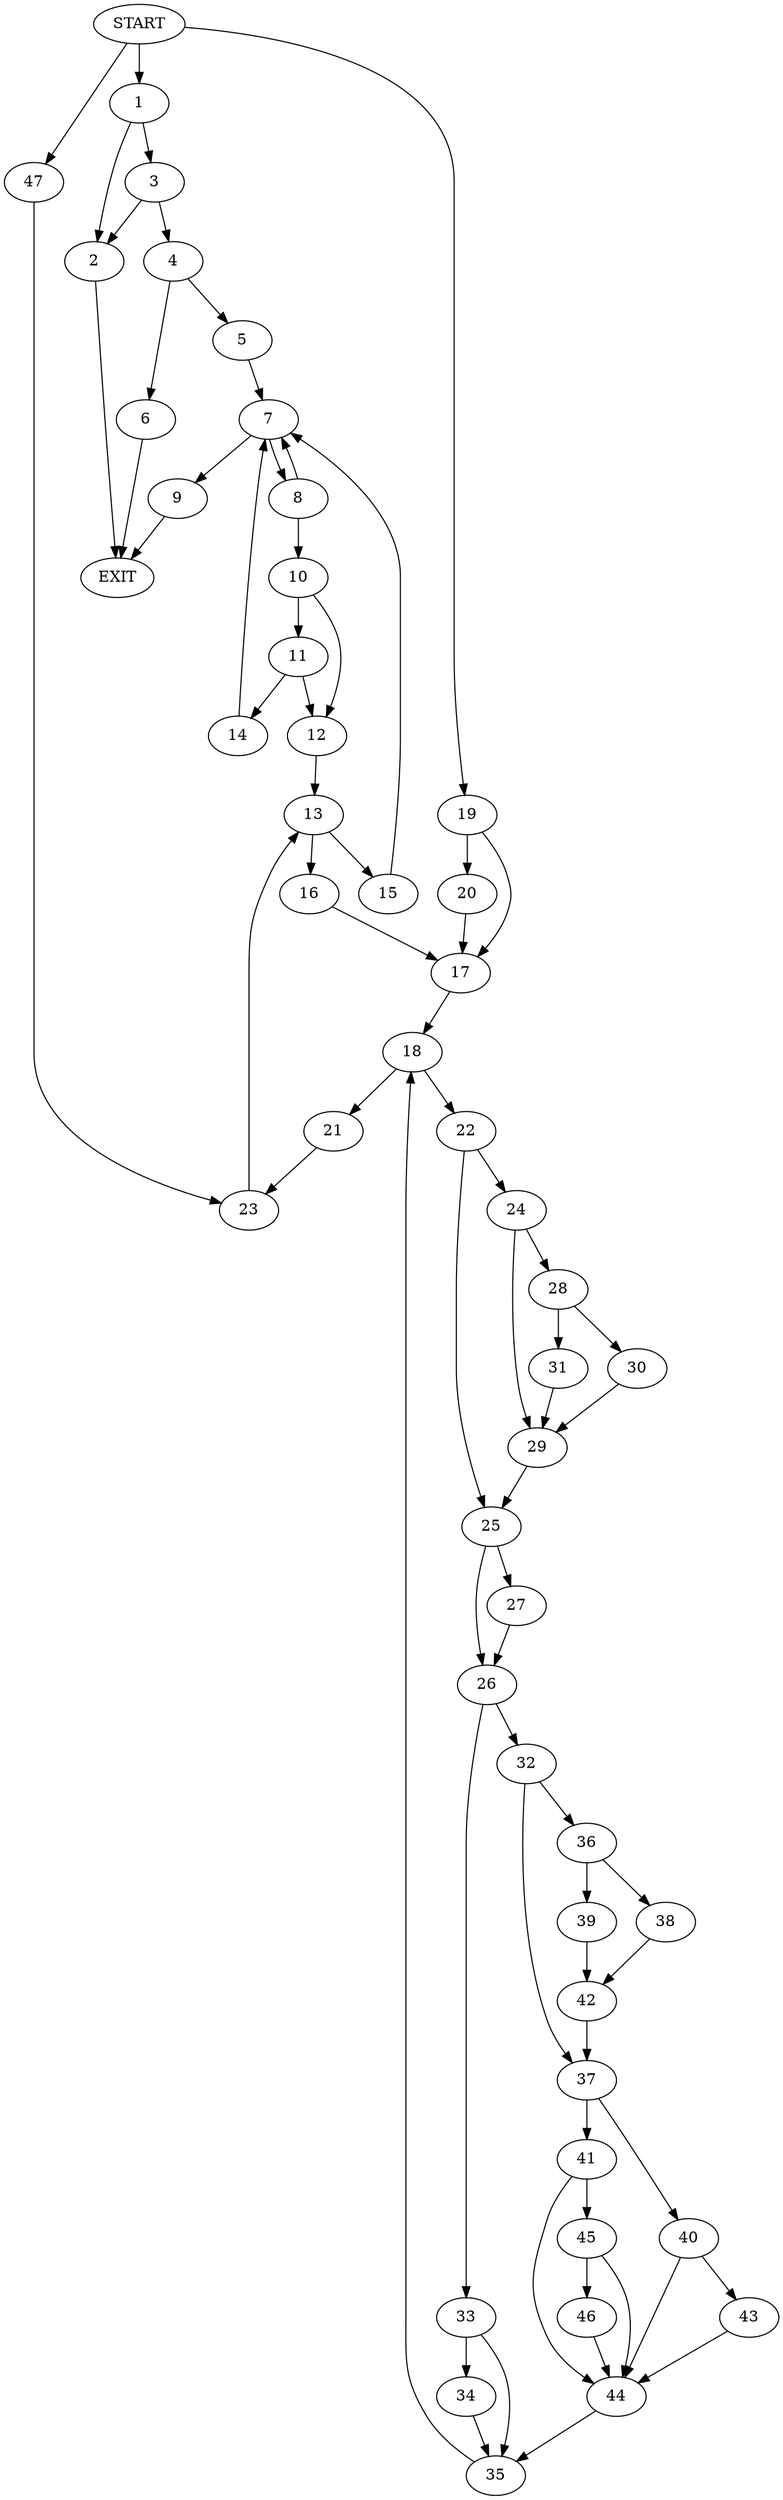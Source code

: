 digraph {
0 [label="START"]
48 [label="EXIT"]
0 -> 1
1 -> 2
1 -> 3
2 -> 48
3 -> 2
3 -> 4
4 -> 5
4 -> 6
6 -> 48
5 -> 7
7 -> 8
7 -> 9
8 -> 10
8 -> 7
9 -> 48
10 -> 11
10 -> 12
12 -> 13
11 -> 12
11 -> 14
14 -> 7
13 -> 15
13 -> 16
15 -> 7
16 -> 17
17 -> 18
0 -> 19
19 -> 20
19 -> 17
20 -> 17
18 -> 21
18 -> 22
21 -> 23
22 -> 24
22 -> 25
25 -> 26
25 -> 27
24 -> 28
24 -> 29
29 -> 25
28 -> 30
28 -> 31
30 -> 29
31 -> 29
26 -> 32
26 -> 33
27 -> 26
33 -> 34
33 -> 35
32 -> 36
32 -> 37
36 -> 38
36 -> 39
37 -> 40
37 -> 41
39 -> 42
38 -> 42
42 -> 37
40 -> 43
40 -> 44
41 -> 44
41 -> 45
43 -> 44
44 -> 35
45 -> 46
45 -> 44
46 -> 44
35 -> 18
34 -> 35
23 -> 13
0 -> 47
47 -> 23
}
